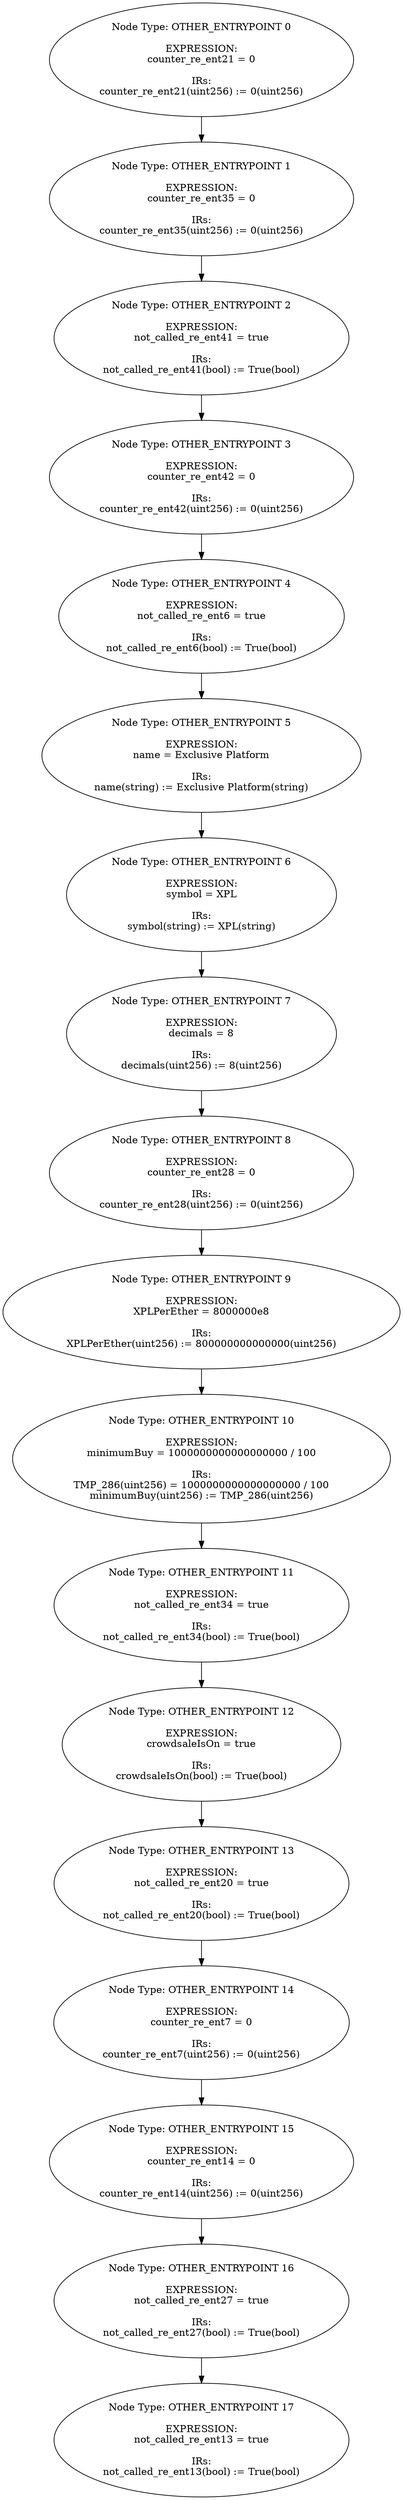 digraph{
0[label="Node Type: OTHER_ENTRYPOINT 0

EXPRESSION:
counter_re_ent21 = 0

IRs:
counter_re_ent21(uint256) := 0(uint256)"];
0->1;
1[label="Node Type: OTHER_ENTRYPOINT 1

EXPRESSION:
counter_re_ent35 = 0

IRs:
counter_re_ent35(uint256) := 0(uint256)"];
1->2;
2[label="Node Type: OTHER_ENTRYPOINT 2

EXPRESSION:
not_called_re_ent41 = true

IRs:
not_called_re_ent41(bool) := True(bool)"];
2->3;
3[label="Node Type: OTHER_ENTRYPOINT 3

EXPRESSION:
counter_re_ent42 = 0

IRs:
counter_re_ent42(uint256) := 0(uint256)"];
3->4;
4[label="Node Type: OTHER_ENTRYPOINT 4

EXPRESSION:
not_called_re_ent6 = true

IRs:
not_called_re_ent6(bool) := True(bool)"];
4->5;
5[label="Node Type: OTHER_ENTRYPOINT 5

EXPRESSION:
name = Exclusive Platform

IRs:
name(string) := Exclusive Platform(string)"];
5->6;
6[label="Node Type: OTHER_ENTRYPOINT 6

EXPRESSION:
symbol = XPL

IRs:
symbol(string) := XPL(string)"];
6->7;
7[label="Node Type: OTHER_ENTRYPOINT 7

EXPRESSION:
decimals = 8

IRs:
decimals(uint256) := 8(uint256)"];
7->8;
8[label="Node Type: OTHER_ENTRYPOINT 8

EXPRESSION:
counter_re_ent28 = 0

IRs:
counter_re_ent28(uint256) := 0(uint256)"];
8->9;
9[label="Node Type: OTHER_ENTRYPOINT 9

EXPRESSION:
XPLPerEther = 8000000e8

IRs:
XPLPerEther(uint256) := 800000000000000(uint256)"];
9->10;
10[label="Node Type: OTHER_ENTRYPOINT 10

EXPRESSION:
minimumBuy = 1000000000000000000 / 100

IRs:
TMP_286(uint256) = 1000000000000000000 / 100
minimumBuy(uint256) := TMP_286(uint256)"];
10->11;
11[label="Node Type: OTHER_ENTRYPOINT 11

EXPRESSION:
not_called_re_ent34 = true

IRs:
not_called_re_ent34(bool) := True(bool)"];
11->12;
12[label="Node Type: OTHER_ENTRYPOINT 12

EXPRESSION:
crowdsaleIsOn = true

IRs:
crowdsaleIsOn(bool) := True(bool)"];
12->13;
13[label="Node Type: OTHER_ENTRYPOINT 13

EXPRESSION:
not_called_re_ent20 = true

IRs:
not_called_re_ent20(bool) := True(bool)"];
13->14;
14[label="Node Type: OTHER_ENTRYPOINT 14

EXPRESSION:
counter_re_ent7 = 0

IRs:
counter_re_ent7(uint256) := 0(uint256)"];
14->15;
15[label="Node Type: OTHER_ENTRYPOINT 15

EXPRESSION:
counter_re_ent14 = 0

IRs:
counter_re_ent14(uint256) := 0(uint256)"];
15->16;
16[label="Node Type: OTHER_ENTRYPOINT 16

EXPRESSION:
not_called_re_ent27 = true

IRs:
not_called_re_ent27(bool) := True(bool)"];
16->17;
17[label="Node Type: OTHER_ENTRYPOINT 17

EXPRESSION:
not_called_re_ent13 = true

IRs:
not_called_re_ent13(bool) := True(bool)"];
}
